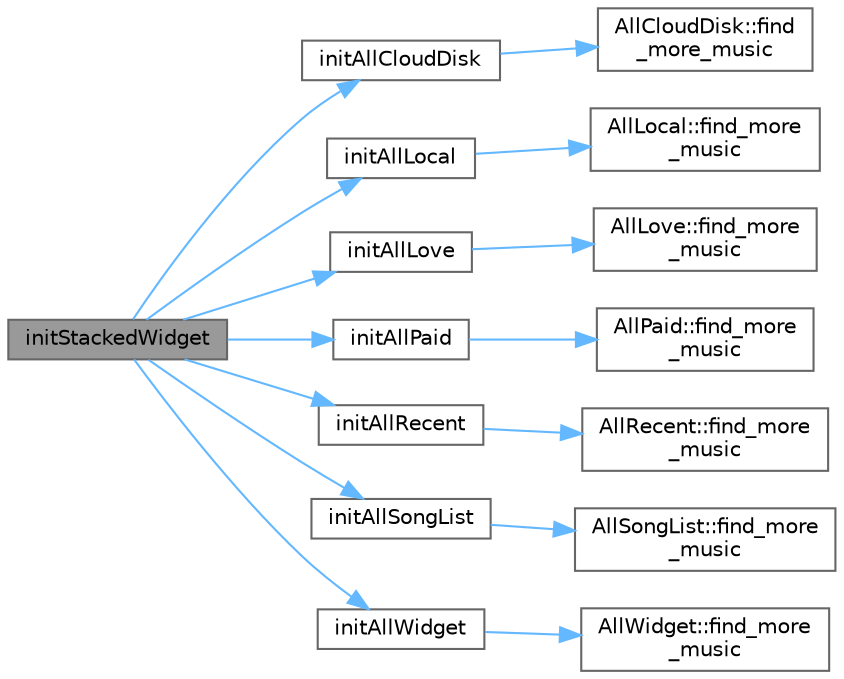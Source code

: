 digraph "initStackedWidget"
{
 // LATEX_PDF_SIZE
  bgcolor="transparent";
  edge [fontname=Helvetica,fontsize=10,labelfontname=Helvetica,labelfontsize=10];
  node [fontname=Helvetica,fontsize=10,shape=box,height=0.2,width=0.4];
  rankdir="LR";
  Node1 [id="Node000001",label="initStackedWidget",height=0.2,width=0.4,color="gray40", fillcolor="grey60", style="filled", fontcolor="black",tooltip="初始化堆栈窗口"];
  Node1 -> Node2 [id="edge1_Node000001_Node000002",color="steelblue1",style="solid",tooltip=" "];
  Node2 [id="Node000002",label="initAllCloudDisk",height=0.2,width=0.4,color="grey40", fillcolor="white", style="filled",URL="$class_all_music.html#ad6973c2856d85dfe89d87c160ce7275d",tooltip="初始化云盘音乐控件"];
  Node2 -> Node3 [id="edge2_Node000002_Node000003",color="steelblue1",style="solid",tooltip=" "];
  Node3 [id="Node000003",label="AllCloudDisk::find\l_more_music",height=0.2,width=0.4,color="grey40", fillcolor="white", style="filled",URL="$class_all_cloud_disk.html#aa23356daca3ed71116d6ae55df2991f4",tooltip="搜索更多音乐信号"];
  Node1 -> Node4 [id="edge3_Node000001_Node000004",color="steelblue1",style="solid",tooltip=" "];
  Node4 [id="Node000004",label="initAllLocal",height=0.2,width=0.4,color="grey40", fillcolor="white", style="filled",URL="$class_all_music.html#a4bded8d5668f04b0f57a57ce9f6594c4",tooltip="初始化本地音乐控件"];
  Node4 -> Node5 [id="edge4_Node000004_Node000005",color="steelblue1",style="solid",tooltip=" "];
  Node5 [id="Node000005",label="AllLocal::find_more\l_music",height=0.2,width=0.4,color="grey40", fillcolor="white", style="filled",URL="$class_all_local.html#aa23356daca3ed71116d6ae55df2991f4",tooltip="搜索更多音乐信号"];
  Node1 -> Node6 [id="edge5_Node000001_Node000006",color="steelblue1",style="solid",tooltip=" "];
  Node6 [id="Node000006",label="initAllLove",height=0.2,width=0.4,color="grey40", fillcolor="white", style="filled",URL="$class_all_music.html#a932b23d58d9caad0c0294b78fdd12b49",tooltip="初始化收藏音乐控件"];
  Node6 -> Node7 [id="edge6_Node000006_Node000007",color="steelblue1",style="solid",tooltip=" "];
  Node7 [id="Node000007",label="AllLove::find_more\l_music",height=0.2,width=0.4,color="grey40", fillcolor="white", style="filled",URL="$class_all_love.html#aa23356daca3ed71116d6ae55df2991f4",tooltip="搜索更多音乐信号"];
  Node1 -> Node8 [id="edge7_Node000001_Node000008",color="steelblue1",style="solid",tooltip=" "];
  Node8 [id="Node000008",label="initAllPaid",height=0.2,width=0.4,color="grey40", fillcolor="white", style="filled",URL="$class_all_music.html#accec89bda858e77891a21593603d3642",tooltip="初始化已购音乐控件"];
  Node8 -> Node9 [id="edge8_Node000008_Node000009",color="steelblue1",style="solid",tooltip=" "];
  Node9 [id="Node000009",label="AllPaid::find_more\l_music",height=0.2,width=0.4,color="grey40", fillcolor="white", style="filled",URL="$class_all_paid.html#aa23356daca3ed71116d6ae55df2991f4",tooltip="搜索更多音乐信号"];
  Node1 -> Node10 [id="edge9_Node000001_Node000010",color="steelblue1",style="solid",tooltip=" "];
  Node10 [id="Node000010",label="initAllRecent",height=0.2,width=0.4,color="grey40", fillcolor="white", style="filled",URL="$class_all_music.html#a5dbb5d2e3871003952f783aa238b0624",tooltip="初始化最近播放控件"];
  Node10 -> Node11 [id="edge10_Node000010_Node000011",color="steelblue1",style="solid",tooltip=" "];
  Node11 [id="Node000011",label="AllRecent::find_more\l_music",height=0.2,width=0.4,color="grey40", fillcolor="white", style="filled",URL="$class_all_recent.html#aa23356daca3ed71116d6ae55df2991f4",tooltip="搜索更多音乐信号"];
  Node1 -> Node12 [id="edge11_Node000001_Node000012",color="steelblue1",style="solid",tooltip=" "];
  Node12 [id="Node000012",label="initAllSongList",height=0.2,width=0.4,color="grey40", fillcolor="white", style="filled",URL="$class_all_music.html#af394e10687f6b4ff9cb0b61bea405829",tooltip="初始化歌单控件"];
  Node12 -> Node13 [id="edge12_Node000012_Node000013",color="steelblue1",style="solid",tooltip=" "];
  Node13 [id="Node000013",label="AllSongList::find_more\l_music",height=0.2,width=0.4,color="grey40", fillcolor="white", style="filled",URL="$class_all_song_list.html#aa23356daca3ed71116d6ae55df2991f4",tooltip="搜索更多音乐信号"];
  Node1 -> Node14 [id="edge13_Node000001_Node000014",color="steelblue1",style="solid",tooltip=" "];
  Node14 [id="Node000014",label="initAllWidget",height=0.2,width=0.4,color="grey40", fillcolor="white", style="filled",URL="$class_all_music.html#acd49958707a3d6e81ea739107a67c6a0",tooltip="初始化全部音乐控件"];
  Node14 -> Node15 [id="edge14_Node000014_Node000015",color="steelblue1",style="solid",tooltip=" "];
  Node15 [id="Node000015",label="AllWidget::find_more\l_music",height=0.2,width=0.4,color="grey40", fillcolor="white", style="filled",URL="$class_all_widget.html#aa23356daca3ed71116d6ae55df2991f4",tooltip="搜索更多音乐信号"];
}
